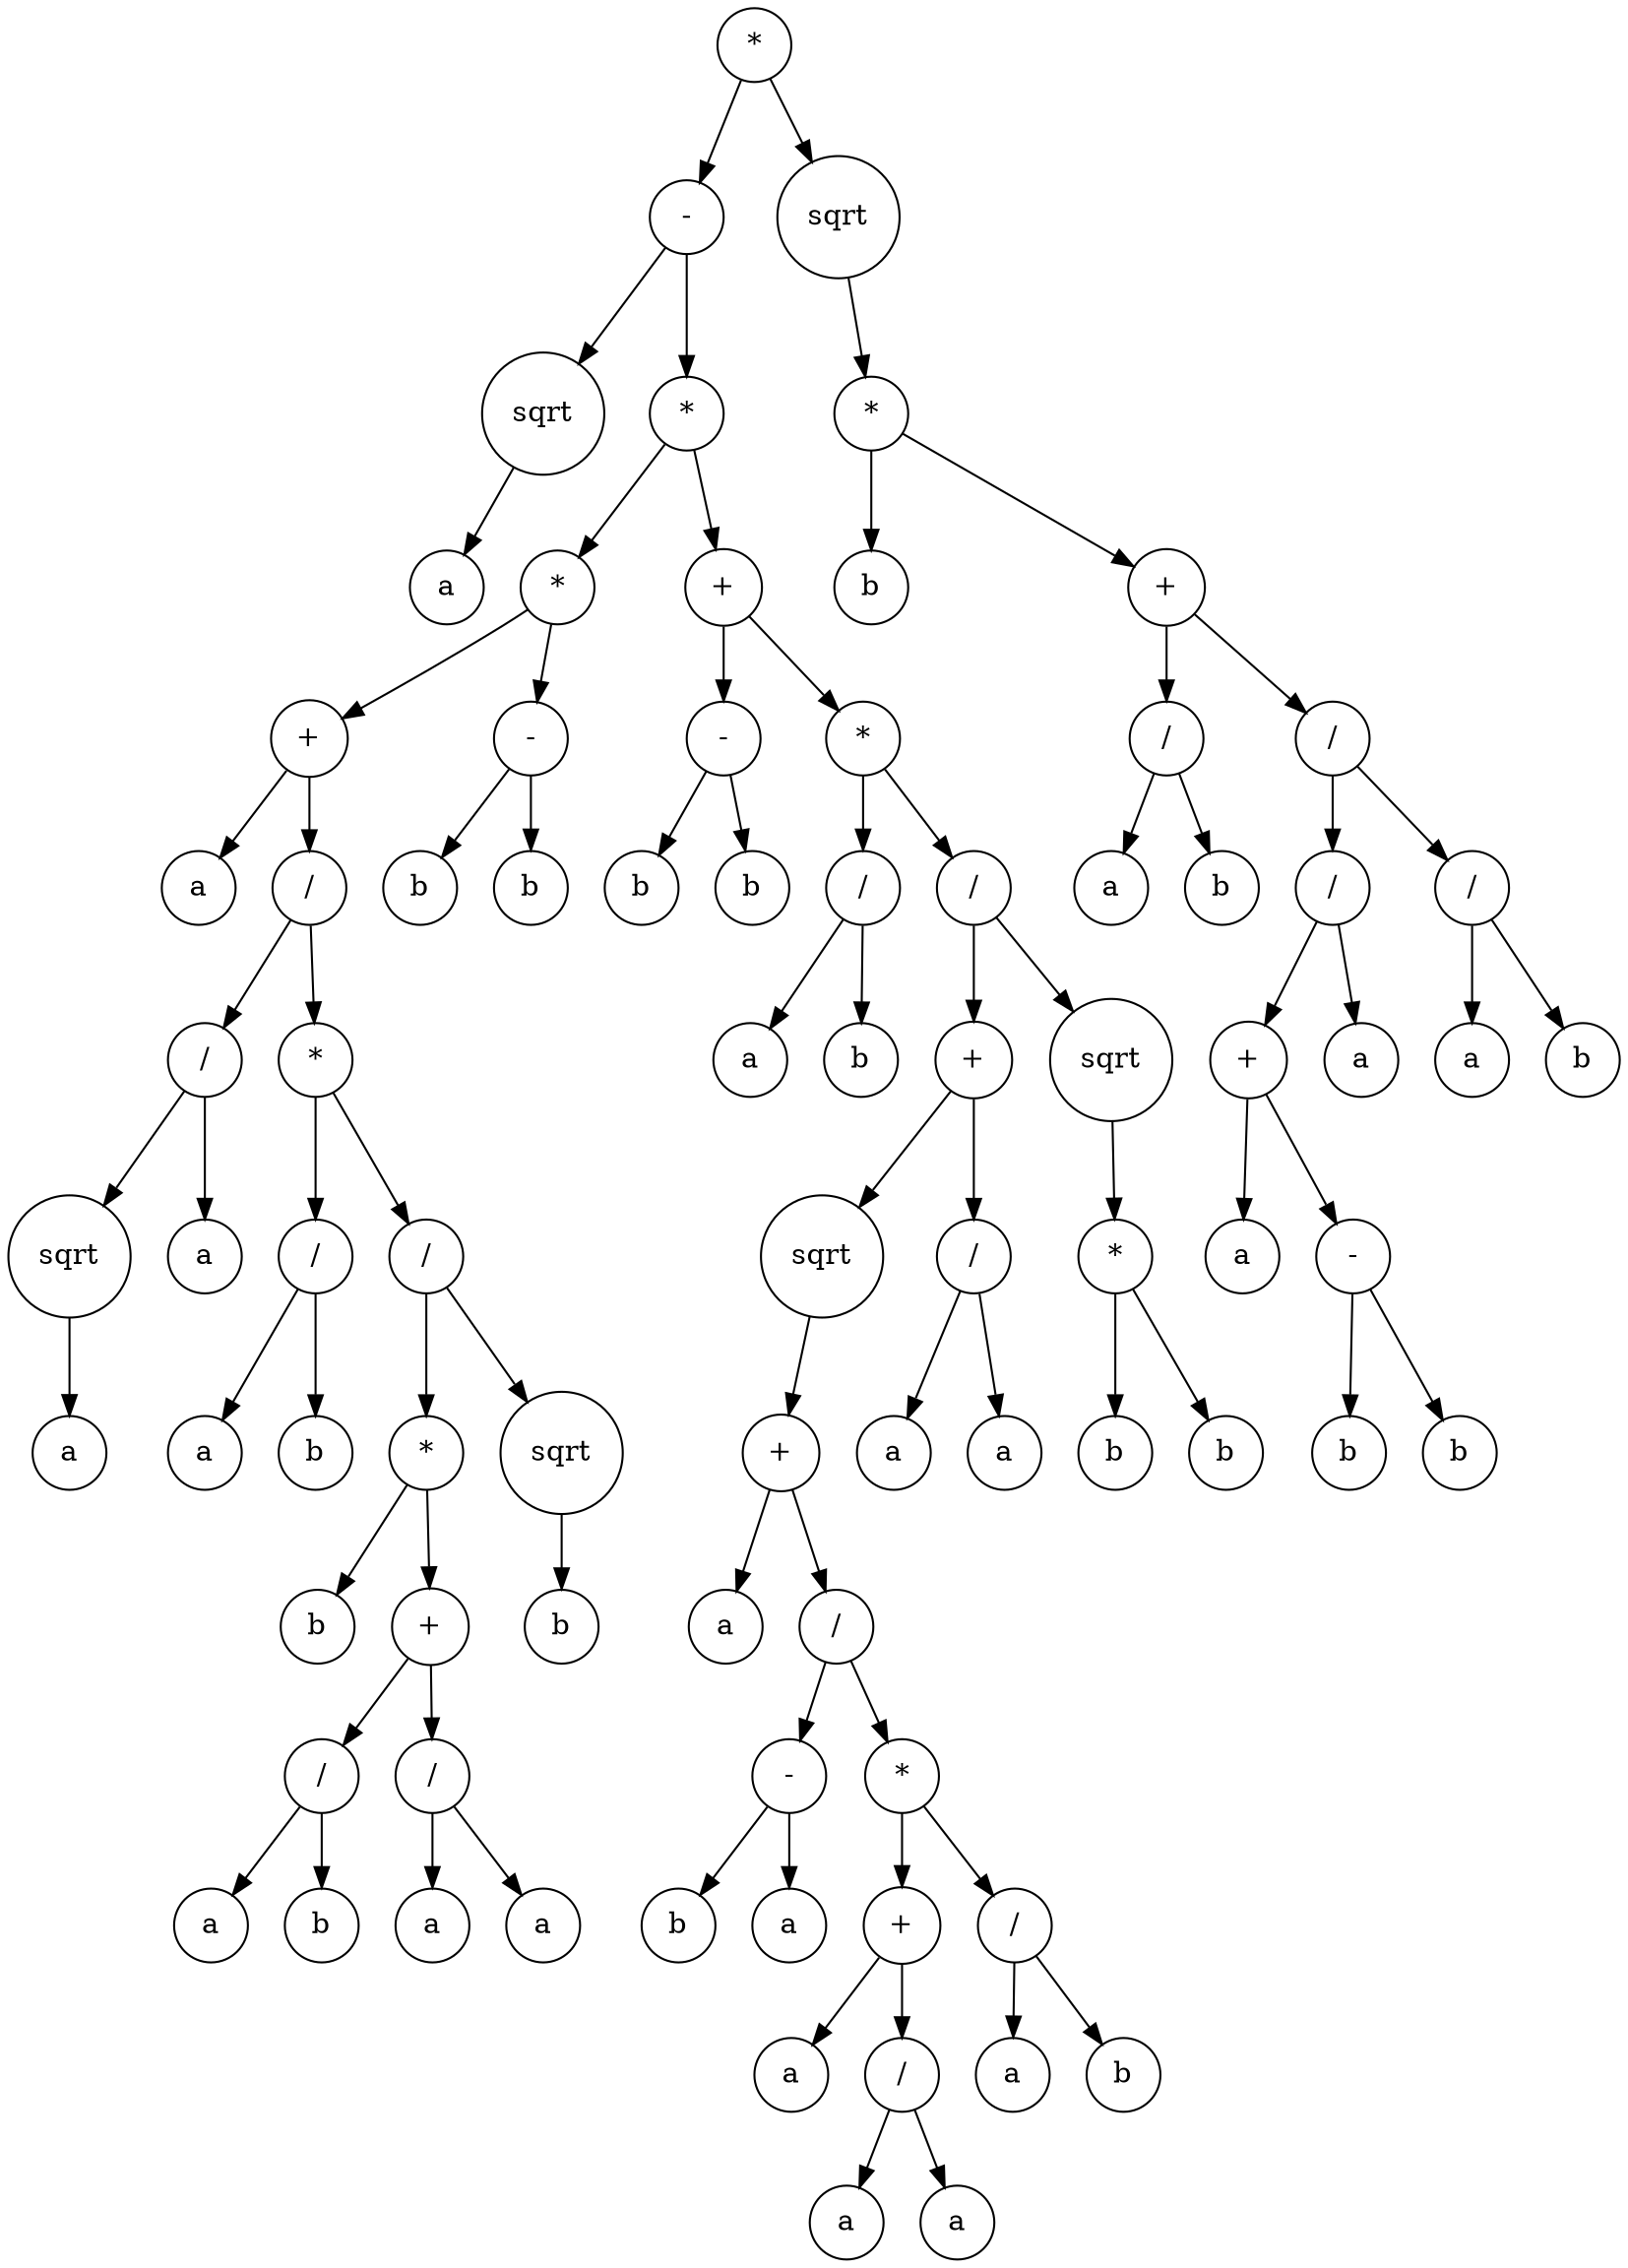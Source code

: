 digraph g {
graph [ordering=out];
node [shape=circle];
n[label = "*"];
n0[label = "-"];
n00[label = "sqrt"];
n000[label = "a"];
n00 -> n000;
n0 -> n00;
n01[label = "*"];
n010[label = "*"];
n0100[label = "+"];
n01000[label = "a"];
n0100 -> n01000;
n01001[label = "/"];
n010010[label = "/"];
n0100100[label = "sqrt"];
n01001000[label = "a"];
n0100100 -> n01001000;
n010010 -> n0100100;
n0100101[label = "a"];
n010010 -> n0100101;
n01001 -> n010010;
n010011[label = "*"];
n0100110[label = "/"];
n01001100[label = "a"];
n0100110 -> n01001100;
n01001101[label = "b"];
n0100110 -> n01001101;
n010011 -> n0100110;
n0100111[label = "/"];
n01001110[label = "*"];
n010011100[label = "b"];
n01001110 -> n010011100;
n010011101[label = "+"];
n0100111010[label = "/"];
n01001110100[label = "a"];
n0100111010 -> n01001110100;
n01001110101[label = "b"];
n0100111010 -> n01001110101;
n010011101 -> n0100111010;
n0100111011[label = "/"];
n01001110110[label = "a"];
n0100111011 -> n01001110110;
n01001110111[label = "a"];
n0100111011 -> n01001110111;
n010011101 -> n0100111011;
n01001110 -> n010011101;
n0100111 -> n01001110;
n01001111[label = "sqrt"];
n010011110[label = "b"];
n01001111 -> n010011110;
n0100111 -> n01001111;
n010011 -> n0100111;
n01001 -> n010011;
n0100 -> n01001;
n010 -> n0100;
n0101[label = "-"];
n01010[label = "b"];
n0101 -> n01010;
n01011[label = "b"];
n0101 -> n01011;
n010 -> n0101;
n01 -> n010;
n011[label = "+"];
n0110[label = "-"];
n01100[label = "b"];
n0110 -> n01100;
n01101[label = "b"];
n0110 -> n01101;
n011 -> n0110;
n0111[label = "*"];
n01110[label = "/"];
n011100[label = "a"];
n01110 -> n011100;
n011101[label = "b"];
n01110 -> n011101;
n0111 -> n01110;
n01111[label = "/"];
n011110[label = "+"];
n0111100[label = "sqrt"];
n01111000[label = "+"];
n011110000[label = "a"];
n01111000 -> n011110000;
n011110001[label = "/"];
n0111100010[label = "-"];
n01111000100[label = "b"];
n0111100010 -> n01111000100;
n01111000101[label = "a"];
n0111100010 -> n01111000101;
n011110001 -> n0111100010;
n0111100011[label = "*"];
n01111000110[label = "+"];
n011110001100[label = "a"];
n01111000110 -> n011110001100;
n011110001101[label = "/"];
n0111100011010[label = "a"];
n011110001101 -> n0111100011010;
n0111100011011[label = "a"];
n011110001101 -> n0111100011011;
n01111000110 -> n011110001101;
n0111100011 -> n01111000110;
n01111000111[label = "/"];
n011110001110[label = "a"];
n01111000111 -> n011110001110;
n011110001111[label = "b"];
n01111000111 -> n011110001111;
n0111100011 -> n01111000111;
n011110001 -> n0111100011;
n01111000 -> n011110001;
n0111100 -> n01111000;
n011110 -> n0111100;
n0111101[label = "/"];
n01111010[label = "a"];
n0111101 -> n01111010;
n01111011[label = "a"];
n0111101 -> n01111011;
n011110 -> n0111101;
n01111 -> n011110;
n011111[label = "sqrt"];
n0111110[label = "*"];
n01111100[label = "b"];
n0111110 -> n01111100;
n01111101[label = "b"];
n0111110 -> n01111101;
n011111 -> n0111110;
n01111 -> n011111;
n0111 -> n01111;
n011 -> n0111;
n01 -> n011;
n0 -> n01;
n -> n0;
n1[label = "sqrt"];
n10[label = "*"];
n100[label = "b"];
n10 -> n100;
n101[label = "+"];
n1010[label = "/"];
n10100[label = "a"];
n1010 -> n10100;
n10101[label = "b"];
n1010 -> n10101;
n101 -> n1010;
n1011[label = "/"];
n10110[label = "/"];
n101100[label = "+"];
n1011000[label = "a"];
n101100 -> n1011000;
n1011001[label = "-"];
n10110010[label = "b"];
n1011001 -> n10110010;
n10110011[label = "b"];
n1011001 -> n10110011;
n101100 -> n1011001;
n10110 -> n101100;
n101101[label = "a"];
n10110 -> n101101;
n1011 -> n10110;
n10111[label = "/"];
n101110[label = "a"];
n10111 -> n101110;
n101111[label = "b"];
n10111 -> n101111;
n1011 -> n10111;
n101 -> n1011;
n10 -> n101;
n1 -> n10;
n -> n1;
}
